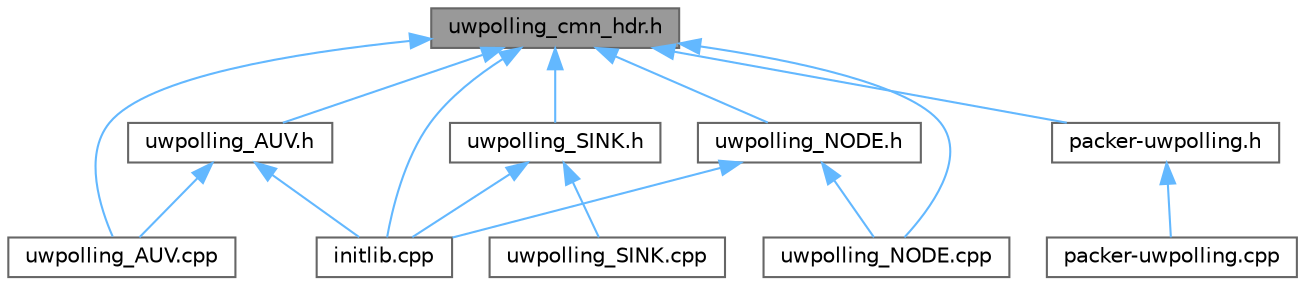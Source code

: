 digraph "uwpolling_cmn_hdr.h"
{
 // LATEX_PDF_SIZE
  bgcolor="transparent";
  edge [fontname=Helvetica,fontsize=10,labelfontname=Helvetica,labelfontsize=10];
  node [fontname=Helvetica,fontsize=10,shape=box,height=0.2,width=0.4];
  Node1 [id="Node000001",label="uwpolling_cmn_hdr.h",height=0.2,width=0.4,color="gray40", fillcolor="grey60", style="filled", fontcolor="black",tooltip="Common structures and variables in the protocol."];
  Node1 -> Node2 [id="edge1_Node000001_Node000002",dir="back",color="steelblue1",style="solid",tooltip=" "];
  Node2 [id="Node000002",label="initlib.cpp",height=0.2,width=0.4,color="grey40", fillcolor="white", style="filled",URL="$DESERT__Framework_2DESERT_2data__link_2uwpolling_2initlib_8cpp.html",tooltip="Provides the initialization of the uwpolling libraries."];
  Node1 -> Node3 [id="edge2_Node000001_Node000003",dir="back",color="steelblue1",style="solid",tooltip=" "];
  Node3 [id="Node000003",label="packer-uwpolling.h",height=0.2,width=0.4,color="grey40", fillcolor="white", style="filled",URL="$packer-uwpolling_8h.html",tooltip="Header of the class responsible to map the ns2 packet of Uwpolling into a bit stream,..."];
  Node3 -> Node4 [id="edge3_Node000003_Node000004",dir="back",color="steelblue1",style="solid",tooltip=" "];
  Node4 [id="Node000004",label="packer-uwpolling.cpp",height=0.2,width=0.4,color="grey40", fillcolor="white", style="filled",URL="$packer-uwpolling_8cpp.html",tooltip="Implementation of the class responsible to map the ns2 packet of uwpolling into a bit stream,..."];
  Node1 -> Node5 [id="edge4_Node000001_Node000005",dir="back",color="steelblue1",style="solid",tooltip=" "];
  Node5 [id="Node000005",label="uwpolling_AUV.cpp",height=0.2,width=0.4,color="grey40", fillcolor="white", style="filled",URL="$uwpolling__AUV_8cpp.html",tooltip="Provides the implementation of Uwpolling_AUV class."];
  Node1 -> Node6 [id="edge5_Node000001_Node000006",dir="back",color="steelblue1",style="solid",tooltip=" "];
  Node6 [id="Node000006",label="uwpolling_AUV.h",height=0.2,width=0.4,color="grey40", fillcolor="white", style="filled",URL="$uwpolling__AUV_8h.html",tooltip="Class that represents the AUV of UWPOLLING."];
  Node6 -> Node2 [id="edge6_Node000006_Node000002",dir="back",color="steelblue1",style="solid",tooltip=" "];
  Node6 -> Node5 [id="edge7_Node000006_Node000005",dir="back",color="steelblue1",style="solid",tooltip=" "];
  Node1 -> Node7 [id="edge8_Node000001_Node000007",dir="back",color="steelblue1",style="solid",tooltip=" "];
  Node7 [id="Node000007",label="uwpolling_NODE.cpp",height=0.2,width=0.4,color="grey40", fillcolor="white", style="filled",URL="$uwpolling__NODE_8cpp.html",tooltip="Implementation of Uwpolling_NODE class."];
  Node1 -> Node8 [id="edge9_Node000001_Node000008",dir="back",color="steelblue1",style="solid",tooltip=" "];
  Node8 [id="Node000008",label="uwpolling_NODE.h",height=0.2,width=0.4,color="grey40", fillcolor="white", style="filled",URL="$uwpolling__NODE_8h.html",tooltip="Class that represents a node of UWPOLLING."];
  Node8 -> Node2 [id="edge10_Node000008_Node000002",dir="back",color="steelblue1",style="solid",tooltip=" "];
  Node8 -> Node7 [id="edge11_Node000008_Node000007",dir="back",color="steelblue1",style="solid",tooltip=" "];
  Node1 -> Node9 [id="edge12_Node000001_Node000009",dir="back",color="steelblue1",style="solid",tooltip=" "];
  Node9 [id="Node000009",label="uwpolling_SINK.h",height=0.2,width=0.4,color="grey40", fillcolor="white", style="filled",URL="$uwpolling__SINK_8h.html",tooltip="Class that represents a node of UWPOLLING."];
  Node9 -> Node2 [id="edge13_Node000009_Node000002",dir="back",color="steelblue1",style="solid",tooltip=" "];
  Node9 -> Node10 [id="edge14_Node000009_Node000010",dir="back",color="steelblue1",style="solid",tooltip=" "];
  Node10 [id="Node000010",label="uwpolling_SINK.cpp",height=0.2,width=0.4,color="grey40", fillcolor="white", style="filled",URL="$uwpolling__SINK_8cpp.html",tooltip="Implementation of Uwpolling_SINK class."];
}
